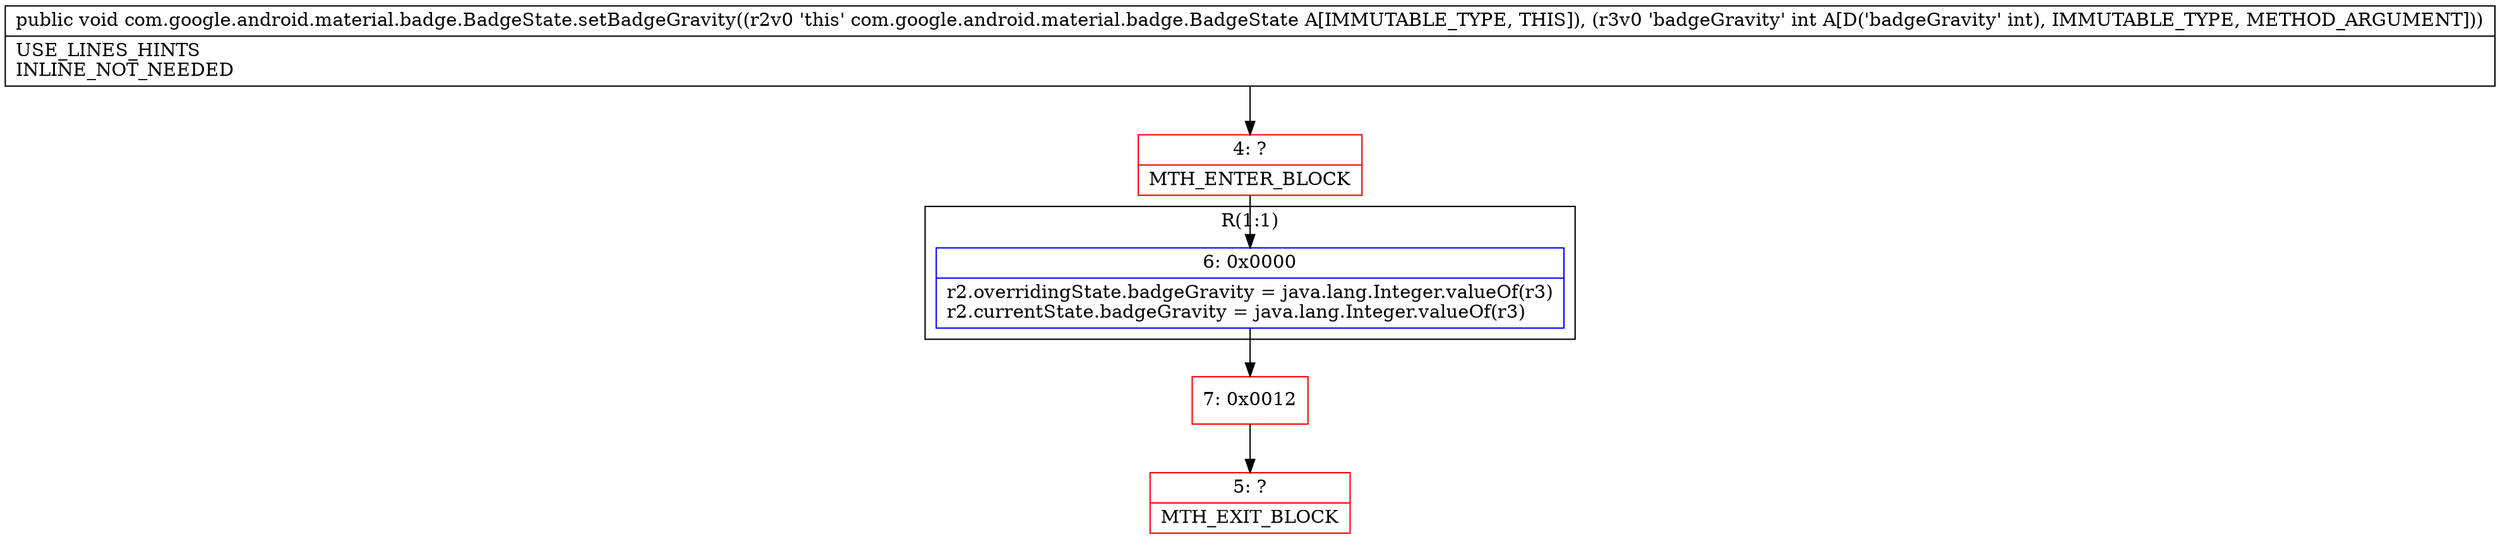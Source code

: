 digraph "CFG forcom.google.android.material.badge.BadgeState.setBadgeGravity(I)V" {
subgraph cluster_Region_1454065913 {
label = "R(1:1)";
node [shape=record,color=blue];
Node_6 [shape=record,label="{6\:\ 0x0000|r2.overridingState.badgeGravity = java.lang.Integer.valueOf(r3)\lr2.currentState.badgeGravity = java.lang.Integer.valueOf(r3)\l}"];
}
Node_4 [shape=record,color=red,label="{4\:\ ?|MTH_ENTER_BLOCK\l}"];
Node_7 [shape=record,color=red,label="{7\:\ 0x0012}"];
Node_5 [shape=record,color=red,label="{5\:\ ?|MTH_EXIT_BLOCK\l}"];
MethodNode[shape=record,label="{public void com.google.android.material.badge.BadgeState.setBadgeGravity((r2v0 'this' com.google.android.material.badge.BadgeState A[IMMUTABLE_TYPE, THIS]), (r3v0 'badgeGravity' int A[D('badgeGravity' int), IMMUTABLE_TYPE, METHOD_ARGUMENT]))  | USE_LINES_HINTS\lINLINE_NOT_NEEDED\l}"];
MethodNode -> Node_4;Node_6 -> Node_7;
Node_4 -> Node_6;
Node_7 -> Node_5;
}

